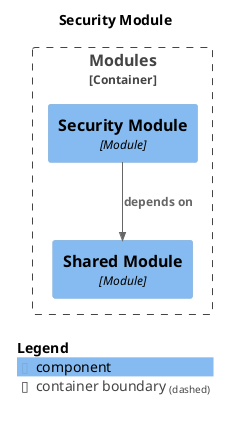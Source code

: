 @startuml
set separator none
title Security Module

top to bottom direction

!include <C4/C4>
!include <C4/C4_Context>
!include <C4/C4_Component>

Container_Boundary("Modules.Modules_boundary", "Modules", $tags="") {
  Component(Modules.Modules.SharedModule, "Shared Module", $techn="Module", $descr="", $tags="", $link="")
  Component(Modules.Modules.SecurityModule, "Security Module", $techn="Module", $descr="", $tags="", $link="")
}

Rel(Modules.Modules.SecurityModule, Modules.Modules.SharedModule, "depends on", $techn="", $tags="", $link="")

SHOW_LEGEND(true)
@enduml
